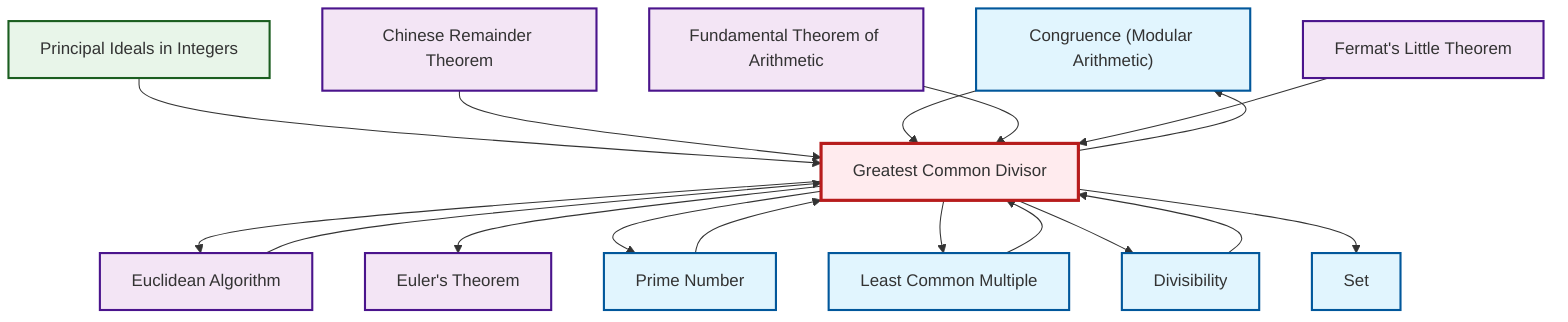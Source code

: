 graph TD
    classDef definition fill:#e1f5fe,stroke:#01579b,stroke-width:2px
    classDef theorem fill:#f3e5f5,stroke:#4a148c,stroke-width:2px
    classDef axiom fill:#fff3e0,stroke:#e65100,stroke-width:2px
    classDef example fill:#e8f5e9,stroke:#1b5e20,stroke-width:2px
    classDef current fill:#ffebee,stroke:#b71c1c,stroke-width:3px
    def-congruence["Congruence (Modular Arithmetic)"]:::definition
    thm-fundamental-arithmetic["Fundamental Theorem of Arithmetic"]:::theorem
    thm-euler["Euler's Theorem"]:::theorem
    ex-principal-ideal["Principal Ideals in Integers"]:::example
    def-set["Set"]:::definition
    def-lcm["Least Common Multiple"]:::definition
    def-divisibility["Divisibility"]:::definition
    def-prime["Prime Number"]:::definition
    thm-euclidean-algorithm["Euclidean Algorithm"]:::theorem
    thm-chinese-remainder["Chinese Remainder Theorem"]:::theorem
    def-gcd["Greatest Common Divisor"]:::definition
    thm-fermat-little["Fermat's Little Theorem"]:::theorem
    ex-principal-ideal --> def-gcd
    def-gcd --> thm-euclidean-algorithm
    def-prime --> def-gcd
    thm-chinese-remainder --> def-gcd
    def-congruence --> def-gcd
    def-gcd --> thm-euler
    def-divisibility --> def-gcd
    def-gcd --> def-prime
    def-gcd --> def-congruence
    def-gcd --> def-lcm
    thm-euclidean-algorithm --> def-gcd
    def-gcd --> def-divisibility
    thm-fundamental-arithmetic --> def-gcd
    def-lcm --> def-gcd
    def-gcd --> def-set
    thm-fermat-little --> def-gcd
    class def-gcd current